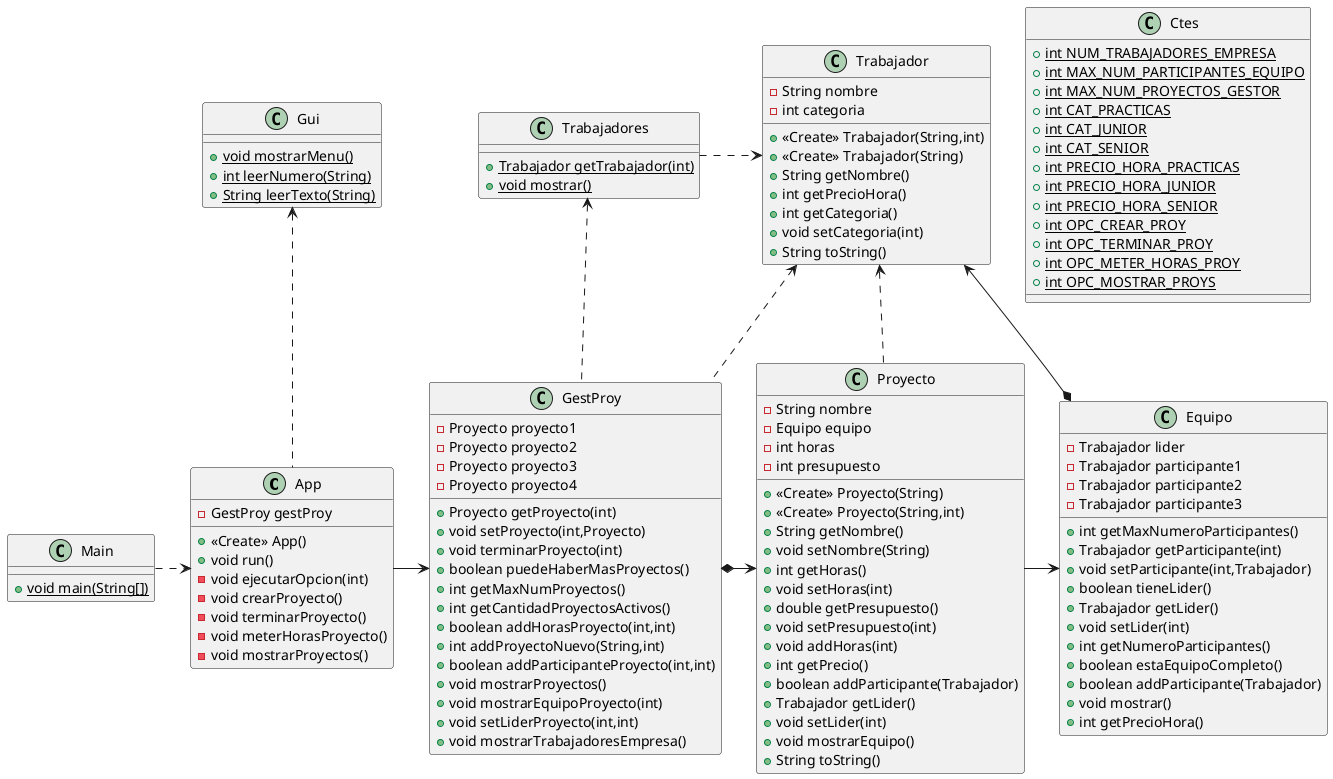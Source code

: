 @startuml
class App {
- GestProy gestProy
+ <<Create>> App()
+ void run()
- void ejecutarOpcion(int)
- void crearProyecto()
- void terminarProyecto()
- void meterHorasProyecto()
- void mostrarProyectos()
}
class Trabajadores {
+ {static} Trabajador getTrabajador(int)
+ {static} void mostrar()
}
class Ctes {
+ {static} int NUM_TRABAJADORES_EMPRESA
+ {static} int MAX_NUM_PARTICIPANTES_EQUIPO
+ {static} int MAX_NUM_PROYECTOS_GESTOR
+ {static} int CAT_PRACTICAS
+ {static} int CAT_JUNIOR
+ {static} int CAT_SENIOR
+ {static} int PRECIO_HORA_PRACTICAS
+ {static} int PRECIO_HORA_JUNIOR
+ {static} int PRECIO_HORA_SENIOR
+ {static} int OPC_CREAR_PROY
+ {static} int OPC_TERMINAR_PROY
+ {static} int OPC_METER_HORAS_PROY
+ {static} int OPC_MOSTRAR_PROYS
}
class Equipo {
- Trabajador lider
- Trabajador participante1
- Trabajador participante2
- Trabajador participante3
+ int getMaxNumeroParticipantes()
+ Trabajador getParticipante(int)
+ void setParticipante(int,Trabajador)
+ boolean tieneLider()
+ Trabajador getLider()
+ void setLider(int)
+ int getNumeroParticipantes()
+ boolean estaEquipoCompleto()
+ boolean addParticipante(Trabajador)
+ void mostrar()
+ int getPrecioHora()
}
class Main {
+ {static} void main(String[])
}
class GestProy {
- Proyecto proyecto1
- Proyecto proyecto2
- Proyecto proyecto3
- Proyecto proyecto4
+ Proyecto getProyecto(int)
+ void setProyecto(int,Proyecto)
+ void terminarProyecto(int)
+ boolean puedeHaberMasProyectos()
+ int getMaxNumProyectos()
+ int getCantidadProyectosActivos()
+ boolean addHorasProyecto(int,int)
+ int addProyectoNuevo(String,int)
+ boolean addParticipanteProyecto(int,int)
+ void mostrarProyectos()
+ void mostrarEquipoProyecto(int)
+ void setLiderProyecto(int,int)
+ void mostrarTrabajadoresEmpresa()
}
class Proyecto {
- String nombre
- Equipo equipo
- int horas
- int presupuesto
+ <<Create>> Proyecto(String)
+ <<Create>> Proyecto(String,int)
+ String getNombre()
+ void setNombre(String)
+ int getHoras()
+ void setHoras(int)
+ double getPresupuesto()
+ void setPresupuesto(int)
+ void addHoras(int)
+ int getPrecio()
+ boolean addParticipante(Trabajador)
+ Trabajador getLider()
+ void setLider(int)
+ void mostrarEquipo()
+ String toString()
}
class Gui {
+ {static} void mostrarMenu()
+ {static} int leerNumero(String)
+ {static} String leerTexto(String)
}
class Trabajador {
- String nombre
- int categoria
+ <<Create>> Trabajador(String,int)
+ <<Create>> Trabajador(String)
+ String getNombre()
+ int getPrecioHora()
+ int getCategoria()
+ void setCategoria(int)
+ String toString()
}
Main .right.> App
App -right-> GestProy
App .up.> Gui
Trabajadores .right.> Trabajador
GestProy *-right> Proyecto
Proyecto -right-> Equipo
Equipo *-> Trabajador
GestProy .up.> Trabajadores
GestProy .up.> Trabajador
Proyecto ..> Trabajador
@enduml
